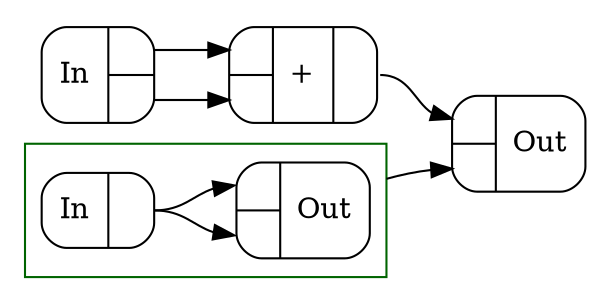 digraph add_adr {
  margin=0
  compound=true
  rankdir=LR
  node [shape=Mrecord]
  edge [fontsize=8,fontcolor=indigo]
  bgcolor=transparent
  nslimit=20
  subgraph clusterc0 { label=""; color=white; margin=0; c0 [label="{In|{<Out0>|<Out1>}}"] }
  subgraph clusterc1 { label=""; color=white; margin=0; c1 [label="{{<In0>|<In1>}|+|{<Out0>}}"] }
  subgraph cluster_4 {
    margin=8
    fontsize=20
    labeljust=r
    color=DarkGreen
    c2 [label="{In|{<Out0>}}"]
    c3 [label="{{<In0>|<In1>}|Out}"]
    c2:Out0 -> c3:In0 []
    c2:Out0 -> c3:In1 []
  }
  subgraph clusterc5 { label=""; color=white; margin=0; c5 [label="{{<In0>|<In1>}|Out}"] }
  c0:Out0 -> c1:In0 []
  c0:Out1 -> c1:In1 []
  c1:Out0 -> c5:In0 []
  c3 -> c5:In1 [ltail=cluster_4]
}
